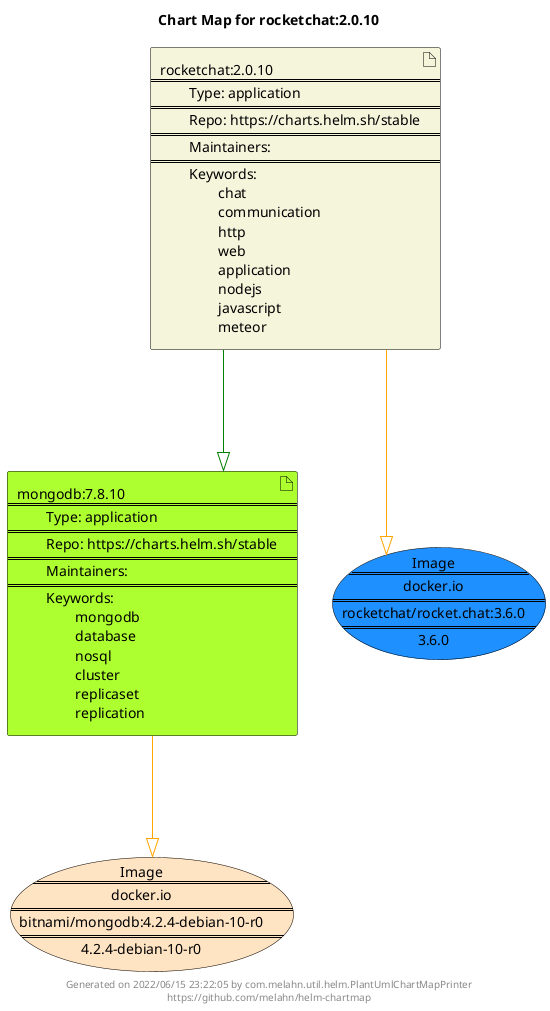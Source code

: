@startuml
skinparam linetype ortho
skinparam backgroundColor white
skinparam usecaseBorderColor black
skinparam usecaseArrowColor LightSlateGray
skinparam artifactBorderColor black
skinparam artifactArrowColor LightSlateGray

title Chart Map for rocketchat:2.0.10

'There are 2 referenced Helm Charts
artifact "rocketchat:2.0.10\n====\n\tType: application\n====\n\tRepo: https://charts.helm.sh/stable\n====\n\tMaintainers: \n====\n\tKeywords: \n\t\tchat\n\t\tcommunication\n\t\thttp\n\t\tweb\n\t\tapplication\n\t\tnodejs\n\t\tjavascript\n\t\tmeteor" as rocketchat_2_0_10 #Beige
artifact "mongodb:7.8.10\n====\n\tType: application\n====\n\tRepo: https://charts.helm.sh/stable\n====\n\tMaintainers: \n====\n\tKeywords: \n\t\tmongodb\n\t\tdatabase\n\t\tnosql\n\t\tcluster\n\t\treplicaset\n\t\treplication" as mongodb_7_8_10 #GreenYellow

'There are 2 referenced Docker Images
usecase "Image\n====\ndocker.io\n====\nrocketchat/rocket.chat:3.6.0\n====\n3.6.0" as docker_io_rocketchat_rocket_chat_3_6_0 #DodgerBlue
usecase "Image\n====\ndocker.io\n====\nbitnami/mongodb:4.2.4-debian-10-r0\n====\n4.2.4-debian-10-r0" as docker_io_bitnami_mongodb_4_2_4_debian_10_r0 #Bisque

'Chart Dependencies
rocketchat_2_0_10--[#green]-|>mongodb_7_8_10
rocketchat_2_0_10--[#orange]-|>docker_io_rocketchat_rocket_chat_3_6_0
mongodb_7_8_10--[#orange]-|>docker_io_bitnami_mongodb_4_2_4_debian_10_r0

center footer Generated on 2022/06/15 23:22:05 by com.melahn.util.helm.PlantUmlChartMapPrinter\nhttps://github.com/melahn/helm-chartmap
@enduml
